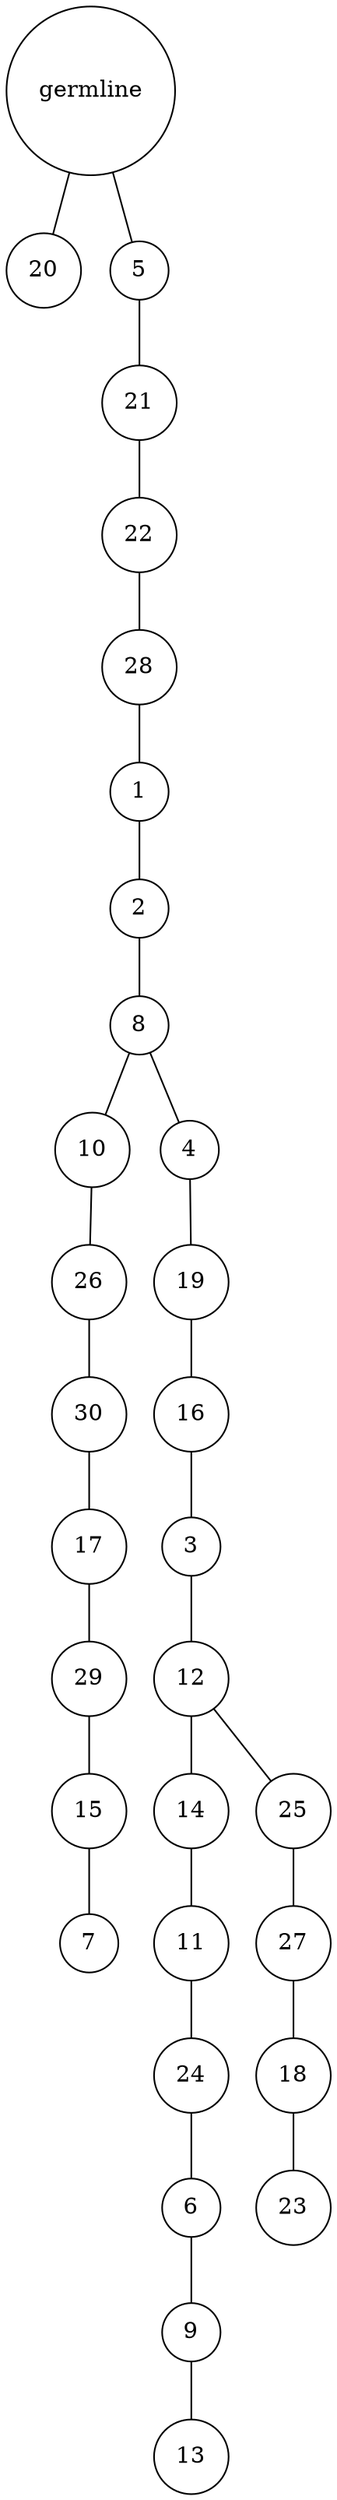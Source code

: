 graph {
	rankdir=UD;
	splines=line;
	node [shape=circle]
	"0x7fa212a56400" [label="germline"];
	"0x7fa212a56430" [label="20"];
	"0x7fa212a56400" -- "0x7fa212a56430" ;
	"0x7fa212a56460" [label="5"];
	"0x7fa212a56400" -- "0x7fa212a56460" ;
	"0x7fa212a56490" [label="21"];
	"0x7fa212a56460" -- "0x7fa212a56490" ;
	"0x7fa212a564c0" [label="22"];
	"0x7fa212a56490" -- "0x7fa212a564c0" ;
	"0x7fa212a564f0" [label="28"];
	"0x7fa212a564c0" -- "0x7fa212a564f0" ;
	"0x7fa212a56520" [label="1"];
	"0x7fa212a564f0" -- "0x7fa212a56520" ;
	"0x7fa212a56550" [label="2"];
	"0x7fa212a56520" -- "0x7fa212a56550" ;
	"0x7fa212a56580" [label="8"];
	"0x7fa212a56550" -- "0x7fa212a56580" ;
	"0x7fa212a565b0" [label="10"];
	"0x7fa212a56580" -- "0x7fa212a565b0" ;
	"0x7fa212a565e0" [label="26"];
	"0x7fa212a565b0" -- "0x7fa212a565e0" ;
	"0x7fa212a56610" [label="30"];
	"0x7fa212a565e0" -- "0x7fa212a56610" ;
	"0x7fa212a56640" [label="17"];
	"0x7fa212a56610" -- "0x7fa212a56640" ;
	"0x7fa212a56670" [label="29"];
	"0x7fa212a56640" -- "0x7fa212a56670" ;
	"0x7fa212a566a0" [label="15"];
	"0x7fa212a56670" -- "0x7fa212a566a0" ;
	"0x7fa212a566d0" [label="7"];
	"0x7fa212a566a0" -- "0x7fa212a566d0" ;
	"0x7fa212a56700" [label="4"];
	"0x7fa212a56580" -- "0x7fa212a56700" ;
	"0x7fa212a56730" [label="19"];
	"0x7fa212a56700" -- "0x7fa212a56730" ;
	"0x7fa212a56760" [label="16"];
	"0x7fa212a56730" -- "0x7fa212a56760" ;
	"0x7fa212a56790" [label="3"];
	"0x7fa212a56760" -- "0x7fa212a56790" ;
	"0x7fa212a567c0" [label="12"];
	"0x7fa212a56790" -- "0x7fa212a567c0" ;
	"0x7fa212a567f0" [label="14"];
	"0x7fa212a567c0" -- "0x7fa212a567f0" ;
	"0x7fa212a56820" [label="11"];
	"0x7fa212a567f0" -- "0x7fa212a56820" ;
	"0x7fa212a56850" [label="24"];
	"0x7fa212a56820" -- "0x7fa212a56850" ;
	"0x7fa212a56880" [label="6"];
	"0x7fa212a56850" -- "0x7fa212a56880" ;
	"0x7fa212a568b0" [label="9"];
	"0x7fa212a56880" -- "0x7fa212a568b0" ;
	"0x7fa212a568e0" [label="13"];
	"0x7fa212a568b0" -- "0x7fa212a568e0" ;
	"0x7fa212a56910" [label="25"];
	"0x7fa212a567c0" -- "0x7fa212a56910" ;
	"0x7fa212a56940" [label="27"];
	"0x7fa212a56910" -- "0x7fa212a56940" ;
	"0x7fa212a56970" [label="18"];
	"0x7fa212a56940" -- "0x7fa212a56970" ;
	"0x7fa212a569a0" [label="23"];
	"0x7fa212a56970" -- "0x7fa212a569a0" ;
}
